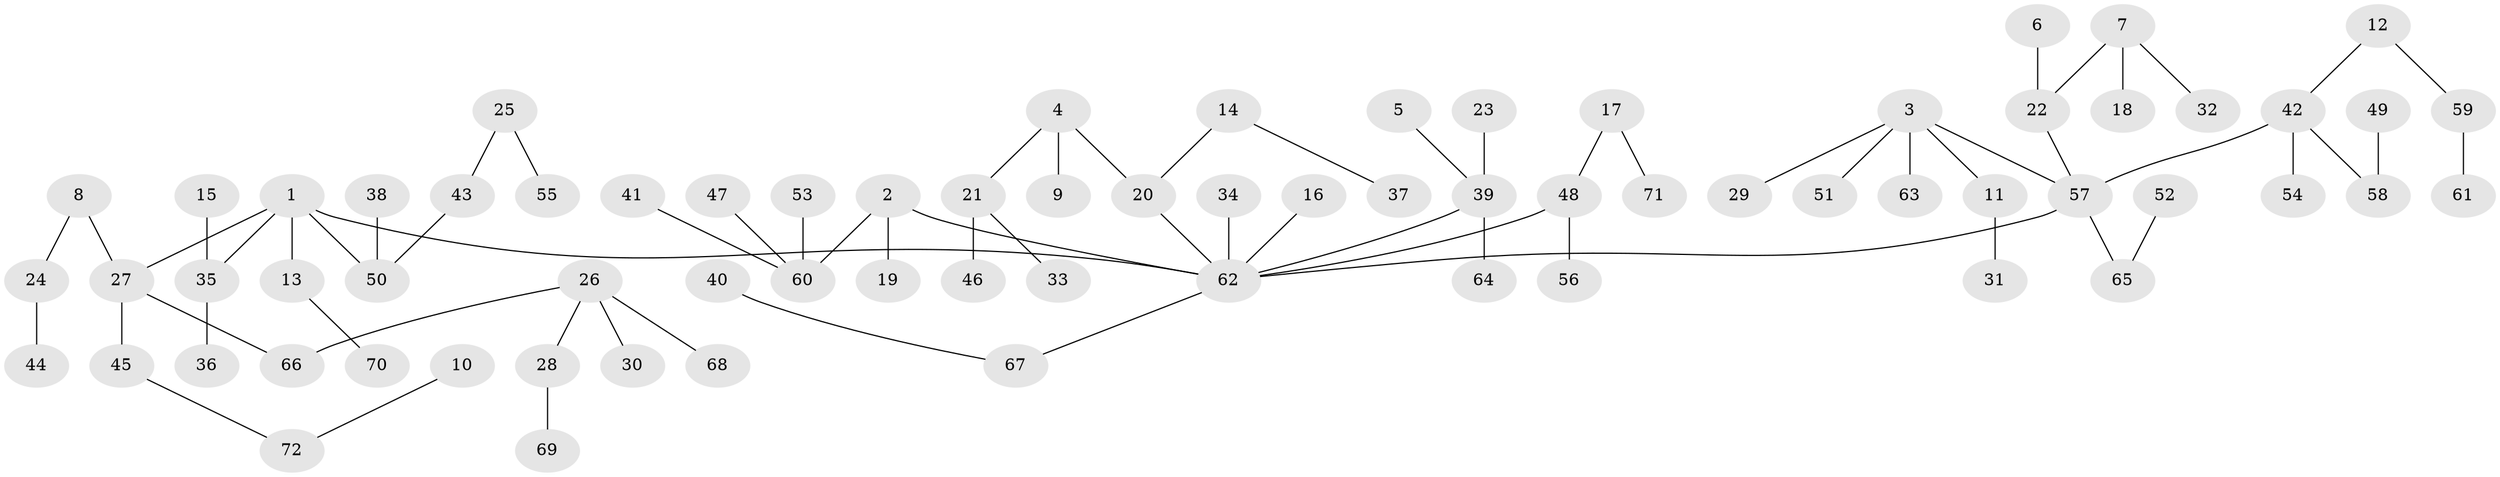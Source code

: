 // original degree distribution, {10: 0.006944444444444444, 6: 0.013888888888888888, 3: 0.1388888888888889, 7: 0.006944444444444444, 5: 0.041666666666666664, 4: 0.034722222222222224, 1: 0.4930555555555556, 2: 0.2638888888888889}
// Generated by graph-tools (version 1.1) at 2025/37/03/04/25 23:37:24]
// undirected, 72 vertices, 71 edges
graph export_dot {
  node [color=gray90,style=filled];
  1;
  2;
  3;
  4;
  5;
  6;
  7;
  8;
  9;
  10;
  11;
  12;
  13;
  14;
  15;
  16;
  17;
  18;
  19;
  20;
  21;
  22;
  23;
  24;
  25;
  26;
  27;
  28;
  29;
  30;
  31;
  32;
  33;
  34;
  35;
  36;
  37;
  38;
  39;
  40;
  41;
  42;
  43;
  44;
  45;
  46;
  47;
  48;
  49;
  50;
  51;
  52;
  53;
  54;
  55;
  56;
  57;
  58;
  59;
  60;
  61;
  62;
  63;
  64;
  65;
  66;
  67;
  68;
  69;
  70;
  71;
  72;
  1 -- 13 [weight=1.0];
  1 -- 27 [weight=1.0];
  1 -- 35 [weight=1.0];
  1 -- 50 [weight=1.0];
  1 -- 62 [weight=1.0];
  2 -- 19 [weight=1.0];
  2 -- 60 [weight=1.0];
  2 -- 62 [weight=1.0];
  3 -- 11 [weight=1.0];
  3 -- 29 [weight=1.0];
  3 -- 51 [weight=1.0];
  3 -- 57 [weight=1.0];
  3 -- 63 [weight=1.0];
  4 -- 9 [weight=1.0];
  4 -- 20 [weight=1.0];
  4 -- 21 [weight=1.0];
  5 -- 39 [weight=1.0];
  6 -- 22 [weight=1.0];
  7 -- 18 [weight=1.0];
  7 -- 22 [weight=1.0];
  7 -- 32 [weight=1.0];
  8 -- 24 [weight=1.0];
  8 -- 27 [weight=1.0];
  10 -- 72 [weight=1.0];
  11 -- 31 [weight=1.0];
  12 -- 42 [weight=1.0];
  12 -- 59 [weight=1.0];
  13 -- 70 [weight=1.0];
  14 -- 20 [weight=1.0];
  14 -- 37 [weight=1.0];
  15 -- 35 [weight=1.0];
  16 -- 62 [weight=1.0];
  17 -- 48 [weight=1.0];
  17 -- 71 [weight=1.0];
  20 -- 62 [weight=1.0];
  21 -- 33 [weight=1.0];
  21 -- 46 [weight=1.0];
  22 -- 57 [weight=1.0];
  23 -- 39 [weight=1.0];
  24 -- 44 [weight=1.0];
  25 -- 43 [weight=1.0];
  25 -- 55 [weight=1.0];
  26 -- 28 [weight=1.0];
  26 -- 30 [weight=1.0];
  26 -- 66 [weight=1.0];
  26 -- 68 [weight=1.0];
  27 -- 45 [weight=1.0];
  27 -- 66 [weight=1.0];
  28 -- 69 [weight=1.0];
  34 -- 62 [weight=1.0];
  35 -- 36 [weight=1.0];
  38 -- 50 [weight=1.0];
  39 -- 62 [weight=1.0];
  39 -- 64 [weight=1.0];
  40 -- 67 [weight=1.0];
  41 -- 60 [weight=1.0];
  42 -- 54 [weight=1.0];
  42 -- 57 [weight=1.0];
  42 -- 58 [weight=1.0];
  43 -- 50 [weight=1.0];
  45 -- 72 [weight=1.0];
  47 -- 60 [weight=1.0];
  48 -- 56 [weight=1.0];
  48 -- 62 [weight=1.0];
  49 -- 58 [weight=1.0];
  52 -- 65 [weight=1.0];
  53 -- 60 [weight=1.0];
  57 -- 62 [weight=1.0];
  57 -- 65 [weight=1.0];
  59 -- 61 [weight=1.0];
  62 -- 67 [weight=1.0];
}
